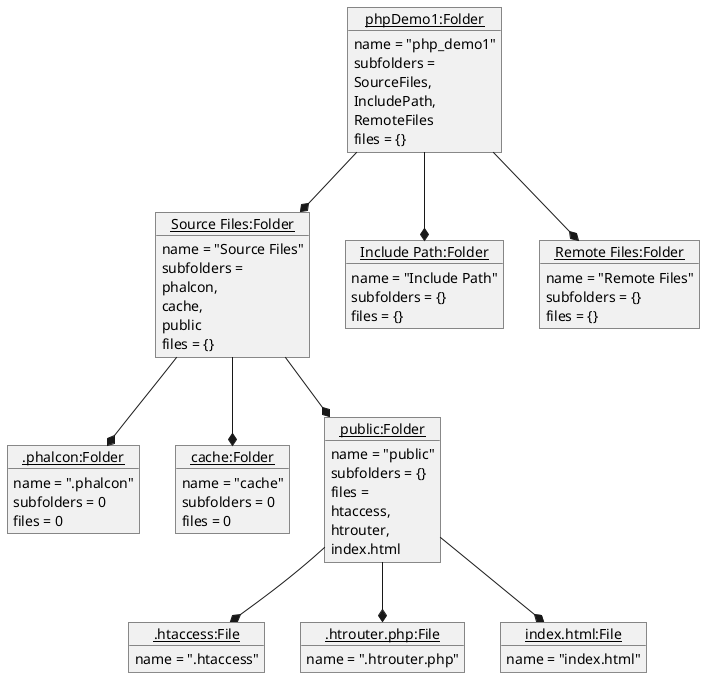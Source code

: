 @startuml
object "<u>phpDemo1:Folder</u>" as root {
    name = "php_demo1"
    subfolders =
        SourceFiles,
        IncludePath,
        RemoteFiles
    files = {}
}

object "<u>Source Files:Folder</u>" as SourceFiles {
    name = "Source Files"
    subfolders =
        phalcon,
        cache,
        public
    files = {}
}

object "<u>.phalcon:Folder</u>" as phalcon {
    name = ".phalcon"
    subfolders = 0
    files = 0
}

object "<u>cache:Folder</u>" as cache {
    name = "cache"
    subfolders = 0
    files = 0
}

object "<u>public:Folder</u>" as public {
    name = "public"
    subfolders = {}
    files =
        htaccess,
        htrouter,
        index.html
}

object "<u>.htaccess:File</u>" as htaccess {
    name = ".htaccess"
}

object "<u>.htrouter.php:File</u>" as htrouter {
    name = ".htrouter.php"
}

object "<u>index.html:File</u>" as index {
    name = "index.html"
}

object "<u>Include Path:Folder</u>" as IncludePath {
    name = "Include Path"
    subfolders = {}
    files = {}
}

object "<u>Remote Files:Folder</u>" as RemoteFiles {
    name = "Remote Files"
    subfolders = {}
    files = {}
}

root --* SourceFiles
root --* IncludePath
root --* RemoteFiles
SourceFiles --* phalcon
SourceFiles --* cache
SourceFiles --* public
public --* htaccess
public --* htrouter
public --* index

@enduml
